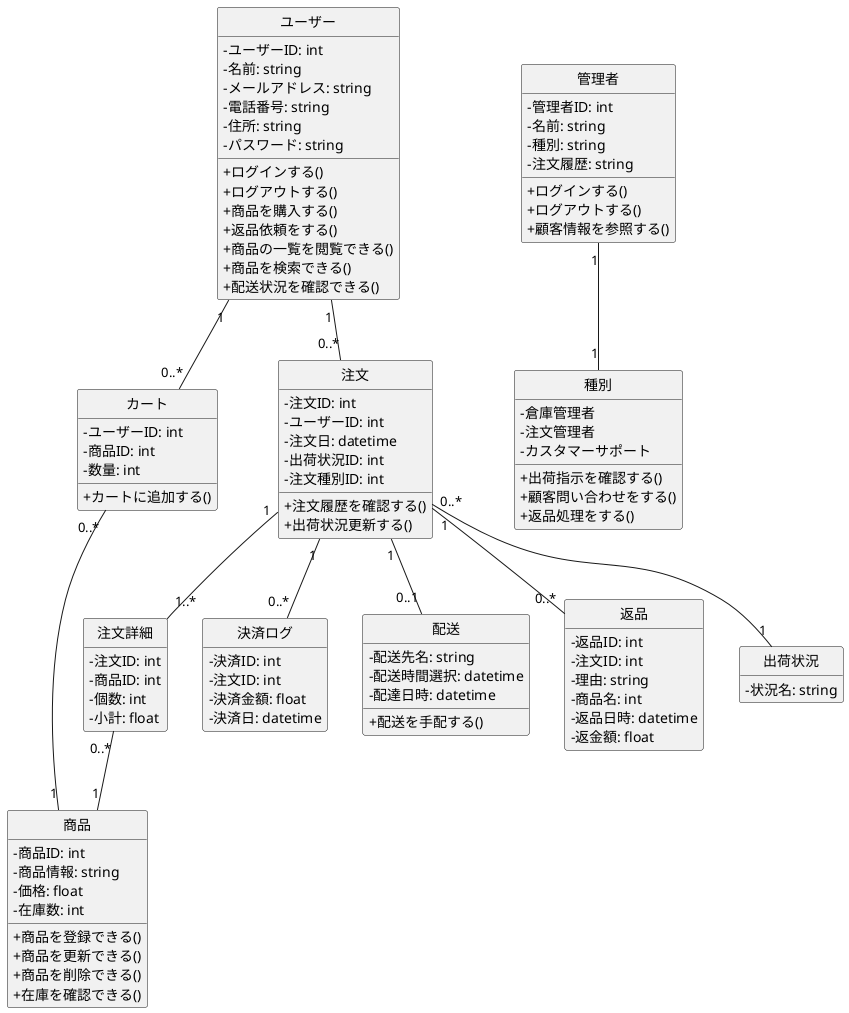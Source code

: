 @startuml BBショップ注文管理システム
skinparam classAttributeIconSize 0
hide circle
hide empty members

class ユーザー {
  -ユーザーID: int
  -名前: string
  -メールアドレス: string
  -電話番号: string
  -住所: string
  -パスワード: string

  +ログインする()
  +ログアウトする()
  +商品を購入する()
  +返品依頼をする()
  +商品の一覧を閲覧できる()
  +商品を検索できる()
  +配送状況を確認できる()
  
}

class 管理者 {
  -管理者ID: int
  -名前: string
  -種別: string
  -注文履歴: string

  +ログインする()
  +ログアウトする()
  +顧客情報を参照する()

}

class 商品 {
  -商品ID: int
  -商品情報: string
  -価格: float
  -在庫数: int

  +商品を登録できる()
  +商品を更新できる()
  +商品を削除できる()
  +在庫を確認できる()
}

class カート {
  -ユーザーID: int
  -商品ID: int
  -数量: int

  +カートに追加する()
}


class 注文 {
  -注文ID: int
  -ユーザーID: int
  -注文日: datetime
  -出荷状況ID: int
  -注文種別ID: int

  +注文履歴を確認する()
  +出荷状況更新する()
}

class 注文詳細 {
  -注文ID: int
  -商品ID: int
  -個数: int
  -小計: float
}

class 決済ログ {
  -決済ID: int
  -注文ID: int
  -決済金額: float
  -決済日: datetime
}

class 配送 {
  -配送先名: string
  -配送時間選択: datetime
  -配達日時: datetime

  +配送を手配する()
}

class 返品 {
  -返品ID: int
  -注文ID: int
  -理由: string
  -商品名: int
  -返品日時: datetime
  -返金額: float
}

class 出荷状況 {
    -状況名: string
}

class 種別 {
    -倉庫管理者
    -注文管理者
    -カスタマーサポート

    +出荷指示を確認する()
    +顧客問い合わせをする()    
    +返品処理をする()    

}

ユーザー "1" -- "0..*" カート
カート "0..*" -- "1" 商品
ユーザー "1" -- "0..*" 注文

注文 "1" -- "1..*" 注文詳細
注文詳細 "0..*" -- "1" 商品

注文 "1" -- "0..*" 決済ログ
注文 "1" -- "0..1" 配送
注文 "1" -- "0..*" 返品

注文 "0..*" -- "1" 出荷状況

管理者 "1" -- "1" 種別

@enduml
